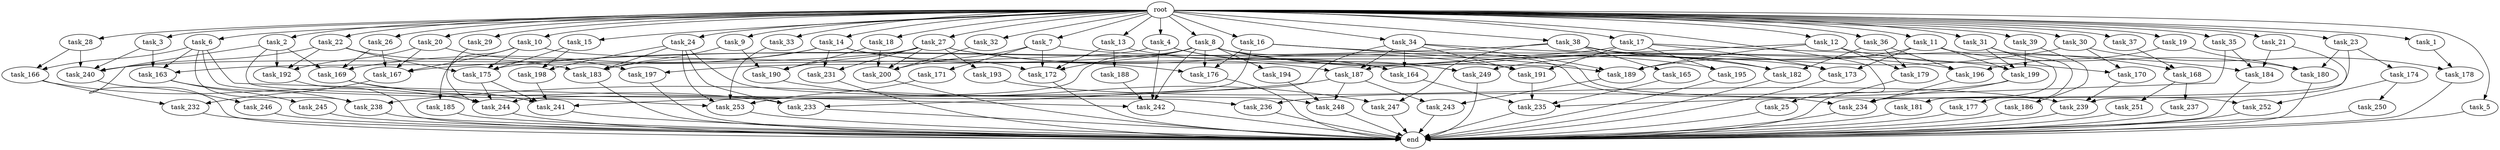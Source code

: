 digraph G {
  task_171 [size="420906795.008000"];
  task_32 [size="1.024000"];
  task_191 [size="2104533975.040000"];
  task_28 [size="1.024000"];
  task_247 [size="429496729.600000"];
  task_27 [size="1.024000"];
  task_251 [size="214748364.800000"];
  task_4 [size="1.024000"];
  task_2 [size="1.024000"];
  task_13 [size="1.024000"];
  task_182 [size="326417514.496000"];
  task_186 [size="137438953.472000"];
  task_177 [size="309237645.312000"];
  task_168 [size="523986010.112000"];
  task_245 [size="34359738.368000"];
  task_6 [size="1.024000"];
  task_9 [size="1.024000"];
  task_20 [size="1.024000"];
  task_175 [size="1958505086.976000"];
  task_189 [size="1520418422.784000"];
  task_188 [size="309237645.312000"];
  task_231 [size="1554778161.152000"];
  task_183 [size="1520418422.784000"];
  task_242 [size="1357209665.536000"];
  task_179 [size="111669149.696000"];
  task_36 [size="1.024000"];
  task_16 [size="1.024000"];
  task_185 [size="549755813.888000"];
  task_249 [size="807453851.648000"];
  task_243 [size="274877906.944000"];
  task_198 [size="343597383.680000"];
  task_170 [size="730144440.320000"];
  task_15 [size="1.024000"];
  task_10 [size="1.024000"];
  task_29 [size="1.024000"];
  task_199 [size="1382979469.312000"];
  task_240 [size="2104533975.040000"];
  task_250 [size="137438953.472000"];
  task_235 [size="1726576852.992000"];
  task_167 [size="1116691496.960000"];
  task_190 [size="987842478.080000"];
  task_237 [size="214748364.800000"];
  task_26 [size="1.024000"];
  task_25 [size="1.024000"];
  task_31 [size="1.024000"];
  end [size="0.000000"];
  task_169 [size="1030792151.040000"];
  task_192 [size="798863917.056000"];
  task_239 [size="1382979469.312000"];
  task_180 [size="987842478.080000"];
  task_18 [size="1.024000"];
  task_12 [size="1.024000"];
  task_33 [size="1.024000"];
  task_238 [size="867583393.792000"];
  task_197 [size="249108103.168000"];
  task_14 [size="1.024000"];
  task_241 [size="1151051235.328000"];
  task_253 [size="1417339207.680000"];
  task_173 [size="1047972020.224000"];
  task_236 [size="343597383.680000"];
  task_246 [size="34359738.368000"];
  task_184 [size="893353197.568000"];
  task_174 [size="214748364.800000"];
  task_21 [size="1.024000"];
  task_37 [size="1.024000"];
  task_244 [size="326417514.496000"];
  task_196 [size="987842478.080000"];
  task_187 [size="1589137899.520000"];
  task_23 [size="1.024000"];
  task_176 [size="1108101562.368000"];
  root [size="0.000000"];
  task_5 [size="1.024000"];
  task_195 [size="584115552.256000"];
  task_193 [size="695784701.952000"];
  task_11 [size="1.024000"];
  task_194 [size="34359738.368000"];
  task_234 [size="1108101562.368000"];
  task_200 [size="1365799600.128000"];
  task_3 [size="1.024000"];
  task_166 [size="1005022347.264000"];
  task_19 [size="1.024000"];
  task_39 [size="1.024000"];
  task_232 [size="171798691.840000"];
  task_22 [size="1.024000"];
  task_7 [size="1.024000"];
  task_165 [size="214748364.800000"];
  task_34 [size="1.024000"];
  task_233 [size="386547056.640000"];
  task_252 [size="352187318.272000"];
  task_17 [size="1.024000"];
  task_248 [size="721554505.728000"];
  task_164 [size="1245540515.840000"];
  task_178 [size="1005022347.264000"];
  task_1 [size="1.024000"];
  task_181 [size="309237645.312000"];
  task_172 [size="1623497637.888000"];
  task_35 [size="1.024000"];
  task_163 [size="1322849927.168000"];
  task_30 [size="1.024000"];
  task_38 [size="1.024000"];
  task_24 [size="1.024000"];
  task_8 [size="1.024000"];

  task_171 -> task_253 [size="536870912.000000"];
  task_32 -> task_200 [size="33554432.000000"];
  task_191 -> task_235 [size="679477248.000000"];
  task_28 -> task_240 [size="301989888.000000"];
  task_28 -> task_166 [size="301989888.000000"];
  task_247 -> end [size="1.000000"];
  task_27 -> task_187 [size="679477248.000000"];
  task_27 -> task_231 [size="679477248.000000"];
  task_27 -> task_240 [size="679477248.000000"];
  task_27 -> task_193 [size="679477248.000000"];
  task_27 -> task_191 [size="679477248.000000"];
  task_27 -> task_200 [size="679477248.000000"];
  task_27 -> task_190 [size="679477248.000000"];
  task_251 -> end [size="1.000000"];
  task_4 -> task_163 [size="75497472.000000"];
  task_4 -> task_249 [size="75497472.000000"];
  task_4 -> task_164 [size="75497472.000000"];
  task_4 -> task_242 [size="75497472.000000"];
  task_2 -> task_246 [size="33554432.000000"];
  task_2 -> task_192 [size="33554432.000000"];
  task_2 -> task_236 [size="33554432.000000"];
  task_2 -> task_169 [size="33554432.000000"];
  task_13 -> task_164 [size="301989888.000000"];
  task_13 -> task_188 [size="301989888.000000"];
  task_13 -> task_172 [size="301989888.000000"];
  task_182 -> end [size="1.000000"];
  task_186 -> end [size="1.000000"];
  task_177 -> end [size="1.000000"];
  task_168 -> task_237 [size="209715200.000000"];
  task_168 -> task_251 [size="209715200.000000"];
  task_245 -> end [size="1.000000"];
  task_6 -> task_163 [size="679477248.000000"];
  task_6 -> task_253 [size="679477248.000000"];
  task_6 -> task_238 [size="679477248.000000"];
  task_6 -> task_242 [size="679477248.000000"];
  task_6 -> task_166 [size="679477248.000000"];
  task_9 -> task_183 [size="75497472.000000"];
  task_9 -> task_190 [size="75497472.000000"];
  task_20 -> task_167 [size="209715200.000000"];
  task_20 -> task_192 [size="209715200.000000"];
  task_20 -> task_197 [size="209715200.000000"];
  task_175 -> task_241 [size="75497472.000000"];
  task_175 -> task_244 [size="75497472.000000"];
  task_189 -> task_243 [size="134217728.000000"];
  task_188 -> task_242 [size="536870912.000000"];
  task_231 -> end [size="1.000000"];
  task_183 -> end [size="1.000000"];
  task_242 -> end [size="1.000000"];
  task_179 -> end [size="1.000000"];
  task_36 -> task_182 [size="75497472.000000"];
  task_36 -> task_179 [size="75497472.000000"];
  task_36 -> task_196 [size="75497472.000000"];
  task_16 -> task_252 [size="209715200.000000"];
  task_16 -> task_176 [size="209715200.000000"];
  task_16 -> task_233 [size="209715200.000000"];
  task_16 -> task_196 [size="209715200.000000"];
  task_185 -> end [size="1.000000"];
  task_249 -> end [size="1.000000"];
  task_243 -> end [size="1.000000"];
  task_198 -> task_241 [size="75497472.000000"];
  task_170 -> task_239 [size="209715200.000000"];
  task_15 -> task_175 [size="301989888.000000"];
  task_15 -> task_198 [size="301989888.000000"];
  task_10 -> task_175 [size="536870912.000000"];
  task_10 -> task_167 [size="536870912.000000"];
  task_10 -> task_185 [size="536870912.000000"];
  task_10 -> task_189 [size="536870912.000000"];
  task_29 -> task_244 [size="75497472.000000"];
  task_199 -> task_234 [size="301989888.000000"];
  task_199 -> task_236 [size="301989888.000000"];
  task_240 -> end [size="1.000000"];
  task_250 -> end [size="1.000000"];
  task_235 -> end [size="1.000000"];
  task_167 -> task_232 [size="33554432.000000"];
  task_190 -> task_247 [size="209715200.000000"];
  task_237 -> end [size="1.000000"];
  task_26 -> task_167 [size="134217728.000000"];
  task_26 -> task_169 [size="134217728.000000"];
  task_25 -> end [size="1.000000"];
  task_31 -> task_199 [size="301989888.000000"];
  task_31 -> task_177 [size="301989888.000000"];
  task_31 -> task_181 [size="301989888.000000"];
  task_169 -> task_233 [size="134217728.000000"];
  task_169 -> task_241 [size="134217728.000000"];
  task_192 -> end [size="1.000000"];
  task_239 -> end [size="1.000000"];
  task_180 -> end [size="1.000000"];
  task_18 -> task_200 [size="209715200.000000"];
  task_18 -> task_190 [size="209715200.000000"];
  task_12 -> task_187 [size="33554432.000000"];
  task_12 -> task_189 [size="33554432.000000"];
  task_12 -> task_170 [size="33554432.000000"];
  task_12 -> task_179 [size="33554432.000000"];
  task_33 -> task_253 [size="134217728.000000"];
  task_238 -> end [size="1.000000"];
  task_197 -> end [size="1.000000"];
  task_14 -> task_183 [size="838860800.000000"];
  task_14 -> task_169 [size="838860800.000000"];
  task_14 -> task_176 [size="838860800.000000"];
  task_14 -> task_172 [size="838860800.000000"];
  task_14 -> task_231 [size="838860800.000000"];
  task_241 -> end [size="1.000000"];
  task_253 -> end [size="1.000000"];
  task_173 -> end [size="1.000000"];
  task_236 -> end [size="1.000000"];
  task_246 -> end [size="1.000000"];
  task_184 -> end [size="1.000000"];
  task_174 -> task_250 [size="134217728.000000"];
  task_174 -> task_252 [size="134217728.000000"];
  task_21 -> task_184 [size="301989888.000000"];
  task_21 -> task_239 [size="301989888.000000"];
  task_37 -> task_168 [size="301989888.000000"];
  task_244 -> end [size="1.000000"];
  task_196 -> task_234 [size="536870912.000000"];
  task_187 -> task_243 [size="134217728.000000"];
  task_187 -> task_248 [size="134217728.000000"];
  task_187 -> task_238 [size="134217728.000000"];
  task_23 -> task_180 [size="209715200.000000"];
  task_23 -> task_234 [size="209715200.000000"];
  task_23 -> task_174 [size="209715200.000000"];
  task_176 -> end [size="1.000000"];
  root -> task_12 [size="1.000000"];
  root -> task_36 [size="1.000000"];
  root -> task_16 [size="1.000000"];
  root -> task_9 [size="1.000000"];
  root -> task_39 [size="1.000000"];
  root -> task_11 [size="1.000000"];
  root -> task_22 [size="1.000000"];
  root -> task_7 [size="1.000000"];
  root -> task_33 [size="1.000000"];
  root -> task_28 [size="1.000000"];
  root -> task_4 [size="1.000000"];
  root -> task_34 [size="1.000000"];
  root -> task_2 [size="1.000000"];
  root -> task_15 [size="1.000000"];
  root -> task_10 [size="1.000000"];
  root -> task_29 [size="1.000000"];
  root -> task_21 [size="1.000000"];
  root -> task_17 [size="1.000000"];
  root -> task_18 [size="1.000000"];
  root -> task_27 [size="1.000000"];
  root -> task_20 [size="1.000000"];
  root -> task_23 [size="1.000000"];
  root -> task_6 [size="1.000000"];
  root -> task_32 [size="1.000000"];
  root -> task_5 [size="1.000000"];
  root -> task_37 [size="1.000000"];
  root -> task_26 [size="1.000000"];
  root -> task_25 [size="1.000000"];
  root -> task_8 [size="1.000000"];
  root -> task_35 [size="1.000000"];
  root -> task_13 [size="1.000000"];
  root -> task_30 [size="1.000000"];
  root -> task_19 [size="1.000000"];
  root -> task_1 [size="1.000000"];
  root -> task_38 [size="1.000000"];
  root -> task_24 [size="1.000000"];
  root -> task_3 [size="1.000000"];
  root -> task_31 [size="1.000000"];
  root -> task_14 [size="1.000000"];
  task_5 -> end [size="1.000000"];
  task_195 -> end [size="1.000000"];
  task_193 -> task_239 [size="838860800.000000"];
  task_11 -> task_189 [size="75497472.000000"];
  task_11 -> task_199 [size="75497472.000000"];
  task_11 -> task_180 [size="75497472.000000"];
  task_11 -> task_173 [size="75497472.000000"];
  task_194 -> task_248 [size="536870912.000000"];
  task_234 -> end [size="1.000000"];
  task_200 -> end [size="1.000000"];
  task_3 -> task_240 [size="536870912.000000"];
  task_3 -> task_163 [size="536870912.000000"];
  task_166 -> task_232 [size="134217728.000000"];
  task_166 -> task_244 [size="134217728.000000"];
  task_19 -> task_180 [size="679477248.000000"];
  task_19 -> task_196 [size="679477248.000000"];
  task_39 -> task_186 [size="134217728.000000"];
  task_39 -> task_199 [size="134217728.000000"];
  task_232 -> end [size="1.000000"];
  task_22 -> task_175 [size="536870912.000000"];
  task_22 -> task_240 [size="536870912.000000"];
  task_22 -> task_192 [size="536870912.000000"];
  task_22 -> task_183 [size="536870912.000000"];
  task_7 -> task_200 [size="411041792.000000"];
  task_7 -> task_171 [size="411041792.000000"];
  task_7 -> task_172 [size="411041792.000000"];
  task_7 -> task_173 [size="411041792.000000"];
  task_165 -> task_235 [size="838860800.000000"];
  task_34 -> task_187 [size="838860800.000000"];
  task_34 -> task_189 [size="838860800.000000"];
  task_34 -> task_241 [size="838860800.000000"];
  task_34 -> task_191 [size="838860800.000000"];
  task_34 -> task_199 [size="838860800.000000"];
  task_34 -> task_164 [size="838860800.000000"];
  task_233 -> end [size="1.000000"];
  task_252 -> end [size="1.000000"];
  task_17 -> task_175 [size="536870912.000000"];
  task_17 -> task_195 [size="536870912.000000"];
  task_17 -> task_184 [size="536870912.000000"];
  task_17 -> task_173 [size="536870912.000000"];
  task_17 -> task_191 [size="536870912.000000"];
  task_248 -> end [size="1.000000"];
  task_164 -> task_235 [size="134217728.000000"];
  task_178 -> end [size="1.000000"];
  task_1 -> task_178 [size="301989888.000000"];
  task_181 -> end [size="1.000000"];
  task_172 -> end [size="1.000000"];
  task_35 -> task_235 [size="33554432.000000"];
  task_35 -> task_184 [size="33554432.000000"];
  task_163 -> task_245 [size="33554432.000000"];
  task_163 -> task_238 [size="33554432.000000"];
  task_30 -> task_249 [size="679477248.000000"];
  task_30 -> task_170 [size="679477248.000000"];
  task_30 -> task_178 [size="679477248.000000"];
  task_38 -> task_167 [size="209715200.000000"];
  task_38 -> task_247 [size="209715200.000000"];
  task_38 -> task_168 [size="209715200.000000"];
  task_38 -> task_182 [size="209715200.000000"];
  task_38 -> task_165 [size="209715200.000000"];
  task_24 -> task_183 [size="33554432.000000"];
  task_24 -> task_198 [size="33554432.000000"];
  task_24 -> task_253 [size="33554432.000000"];
  task_24 -> task_233 [size="33554432.000000"];
  task_24 -> task_248 [size="33554432.000000"];
  task_8 -> task_234 [size="33554432.000000"];
  task_8 -> task_182 [size="33554432.000000"];
  task_8 -> task_197 [size="33554432.000000"];
  task_8 -> task_195 [size="33554432.000000"];
  task_8 -> task_194 [size="33554432.000000"];
  task_8 -> task_249 [size="33554432.000000"];
  task_8 -> task_242 [size="33554432.000000"];
  task_8 -> task_176 [size="33554432.000000"];
  task_8 -> task_244 [size="33554432.000000"];
  task_8 -> task_172 [size="33554432.000000"];
}

